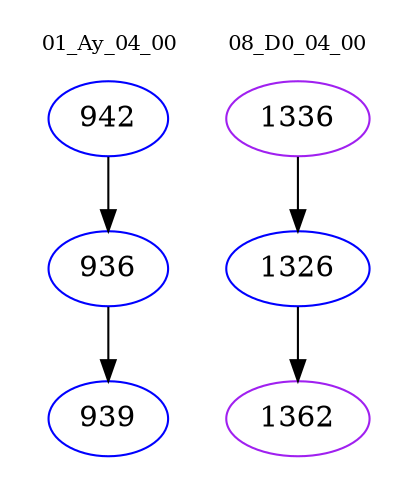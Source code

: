 digraph{
subgraph cluster_0 {
color = white
label = "01_Ay_04_00";
fontsize=10;
T0_942 [label="942", color="blue"]
T0_942 -> T0_936 [color="black"]
T0_936 [label="936", color="blue"]
T0_936 -> T0_939 [color="black"]
T0_939 [label="939", color="blue"]
}
subgraph cluster_1 {
color = white
label = "08_D0_04_00";
fontsize=10;
T1_1336 [label="1336", color="purple"]
T1_1336 -> T1_1326 [color="black"]
T1_1326 [label="1326", color="blue"]
T1_1326 -> T1_1362 [color="black"]
T1_1362 [label="1362", color="purple"]
}
}
